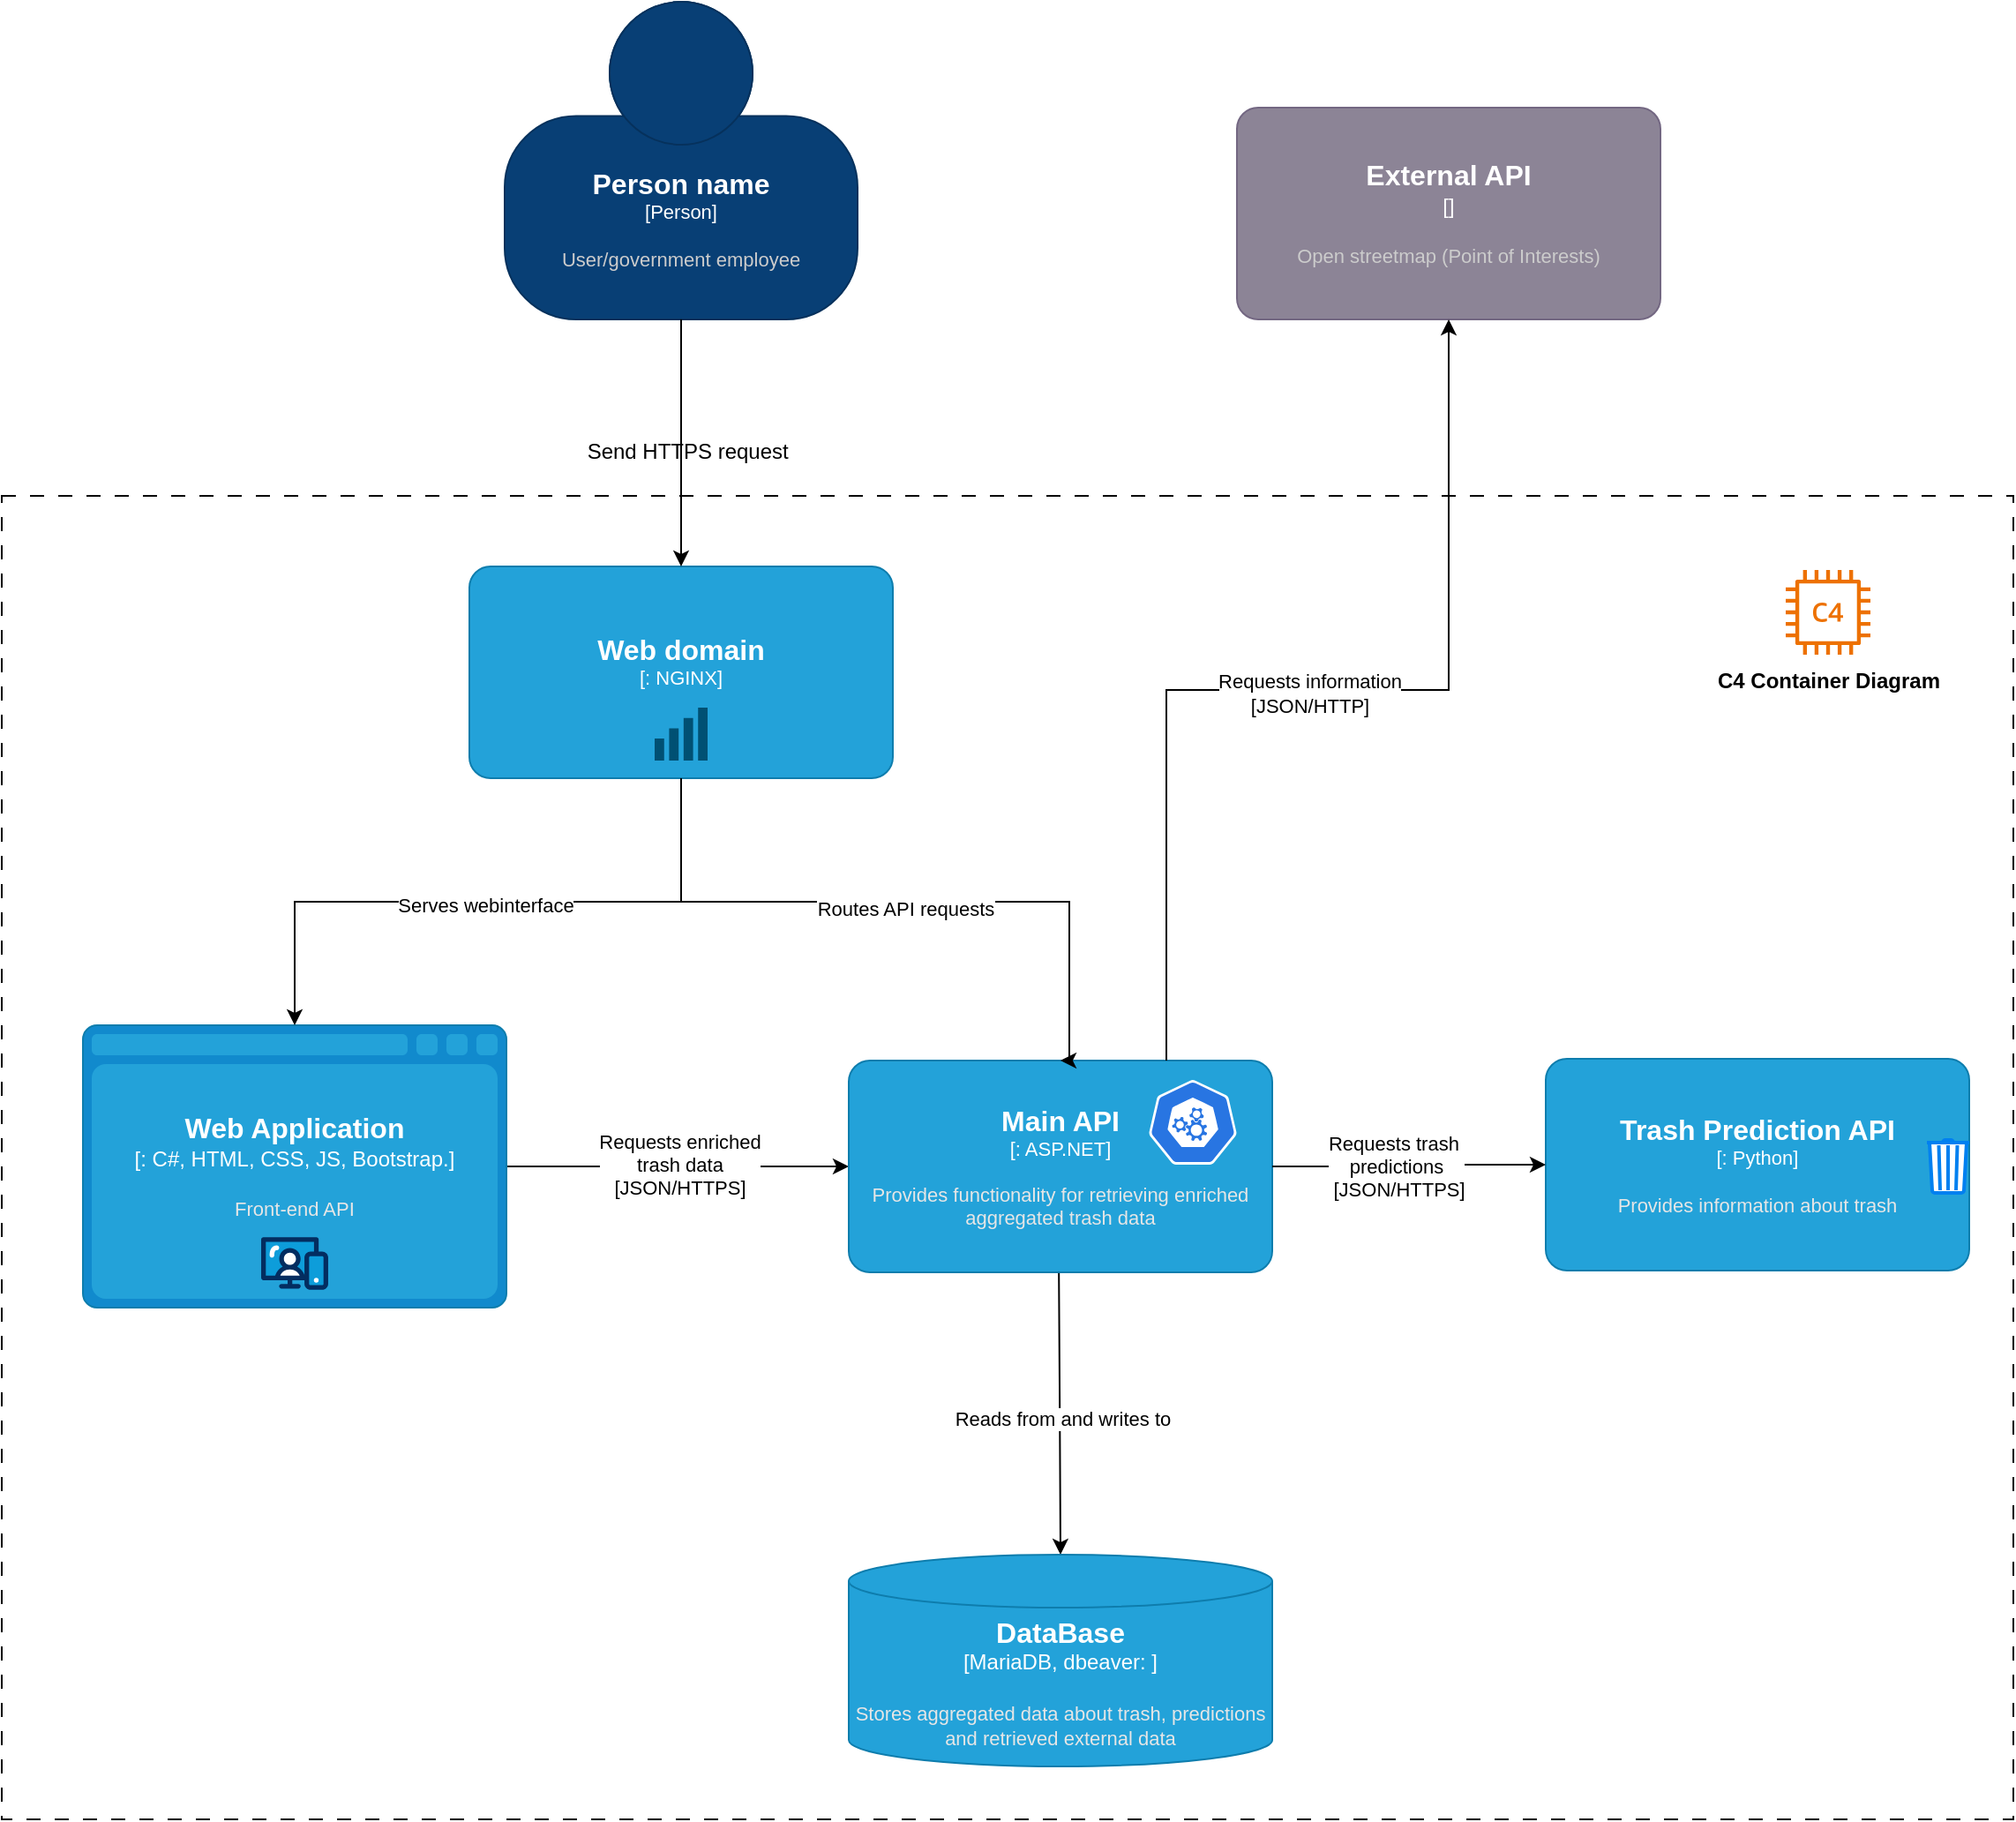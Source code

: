 <mxfile version="27.1.6">
  <diagram name="Page-1" id="V4FvicRhij1-pO2OH8YP">
    <mxGraphModel dx="1762" dy="2151" grid="1" gridSize="10" guides="1" tooltips="1" connect="1" arrows="1" fold="1" page="1" pageScale="1" pageWidth="850" pageHeight="1100" math="0" shadow="0">
      <root>
        <mxCell id="0" />
        <mxCell id="1" parent="0" />
        <mxCell id="jledwB2ISNeKFylCGsod-18" value="" style="rounded=0;whiteSpace=wrap;html=1;fillColor=none;dashed=1;dashPattern=8 8;" vertex="1" parent="1">
          <mxGeometry x="160" y="-100" width="1140" height="750" as="geometry" />
        </mxCell>
        <mxCell id="ICoOU7MR-gOJ2iAEy0b7-48" style="edgeStyle=orthogonalEdgeStyle;rounded=0;orthogonalLoop=1;jettySize=auto;html=1;exitX=0.5;exitY=1;exitDx=0;exitDy=0;entryX=0.5;entryY=0;entryDx=0;entryDy=0;entryPerimeter=0;" parent="1" target="jledwB2ISNeKFylCGsod-2" edge="1">
          <mxGeometry relative="1" as="geometry">
            <mxPoint x="759.09" y="340" as="sourcePoint" />
            <mxPoint x="759.09" y="460" as="targetPoint" />
          </mxGeometry>
        </mxCell>
        <mxCell id="ICoOU7MR-gOJ2iAEy0b7-51" value="Reads from and writes to" style="edgeLabel;html=1;align=center;verticalAlign=middle;resizable=0;points=[];" parent="ICoOU7MR-gOJ2iAEy0b7-48" vertex="1" connectable="0">
          <mxGeometry x="0.041" y="1" relative="1" as="geometry">
            <mxPoint as="offset" />
          </mxGeometry>
        </mxCell>
        <mxCell id="YvJ_l7n9ua8n8SxFQOXE-1" value="" style="sketch=0;outlineConnect=0;fontColor=#232F3E;gradientColor=none;fillColor=#ED7100;strokeColor=none;dashed=0;verticalLabelPosition=bottom;verticalAlign=top;align=center;html=1;fontSize=12;fontStyle=0;aspect=fixed;pointerEvents=1;shape=mxgraph.aws4.c4_instance;" parent="1" vertex="1">
          <mxGeometry x="1171" y="-58" width="48" height="48" as="geometry" />
        </mxCell>
        <mxCell id="YvJ_l7n9ua8n8SxFQOXE-2" value="&lt;b&gt;C4 Container Diagram&lt;/b&gt;" style="text;html=1;align=center;verticalAlign=middle;resizable=0;points=[];autosize=1;strokeColor=none;fillColor=none;" parent="1" vertex="1">
          <mxGeometry x="1120" y="-10" width="150" height="30" as="geometry" />
        </mxCell>
        <object placeholders="1" c4Name="Person name" c4Type="Person" c4Description="User/government employee" label="&lt;font style=&quot;font-size: 16px&quot;&gt;&lt;b&gt;%c4Name%&lt;/b&gt;&lt;/font&gt;&lt;div&gt;[%c4Type%]&lt;/div&gt;&lt;br&gt;&lt;div&gt;&lt;font style=&quot;font-size: 11px&quot;&gt;&lt;font color=&quot;#cccccc&quot;&gt;%c4Description%&lt;/font&gt;&lt;/div&gt;" id="YvJ_l7n9ua8n8SxFQOXE-3">
          <mxCell style="html=1;fontSize=11;dashed=0;whiteSpace=wrap;fillColor=#083F75;strokeColor=#06315C;fontColor=#ffffff;shape=mxgraph.c4.person2;align=center;metaEdit=1;points=[[0.5,0,0],[1,0.5,0],[1,0.75,0],[0.75,1,0],[0.5,1,0],[0.25,1,0],[0,0.75,0],[0,0.5,0]];resizable=0;" parent="1" vertex="1">
            <mxGeometry x="445" y="-380" width="200" height="180" as="geometry" />
          </mxCell>
        </object>
        <mxCell id="jledwB2ISNeKFylCGsod-13" style="edgeStyle=orthogonalEdgeStyle;rounded=0;orthogonalLoop=1;jettySize=auto;html=1;exitX=1;exitY=0.5;exitDx=0;exitDy=0;exitPerimeter=0;" edge="1" parent="1" source="YvJ_l7n9ua8n8SxFQOXE-5" target="YvJ_l7n9ua8n8SxFQOXE-14">
          <mxGeometry relative="1" as="geometry" />
        </mxCell>
        <mxCell id="jledwB2ISNeKFylCGsod-14" value="Requests enriched&lt;div&gt;trash data&lt;/div&gt;&lt;div&gt;[JSON/HTTPS]&lt;/div&gt;" style="edgeLabel;html=1;align=center;verticalAlign=middle;resizable=0;points=[];" vertex="1" connectable="0" parent="jledwB2ISNeKFylCGsod-13">
          <mxGeometry x="0.004" y="1" relative="1" as="geometry">
            <mxPoint as="offset" />
          </mxGeometry>
        </mxCell>
        <object placeholders="1" c4Name="Web Application" c4Type="" c4Technology="C#, HTML, CSS, JS, Bootstrap." c4Description="Front-end API" label="&lt;font style=&quot;font-size: 16px&quot;&gt;&lt;b&gt;%c4Name%&lt;/b&gt;&lt;/font&gt;&lt;div&gt;[%c4Type%:&amp;nbsp;%c4Technology%]&lt;/div&gt;&lt;br&gt;&lt;div&gt;&lt;font style=&quot;font-size: 11px&quot;&gt;&lt;font color=&quot;#E6E6E6&quot;&gt;%c4Description%&lt;/font&gt;&lt;/div&gt;" id="YvJ_l7n9ua8n8SxFQOXE-5">
          <mxCell style="shape=mxgraph.c4.webBrowserContainer2;whiteSpace=wrap;html=1;boundedLbl=1;rounded=0;labelBackgroundColor=none;strokeColor=#118ACD;fillColor=#23A2D9;strokeColor=#118ACD;strokeColor2=#0E7DAD;fontSize=12;fontColor=#ffffff;align=center;metaEdit=1;points=[[0.5,0,0],[1,0.25,0],[1,0.5,0],[1,0.75,0],[0.5,1,0],[0,0.75,0],[0,0.5,0],[0,0.25,0]];resizable=0;verticalAlign=middle;" parent="1" vertex="1">
            <mxGeometry x="206" y="200" width="240" height="160" as="geometry" />
          </mxCell>
        </object>
        <mxCell id="ICoOU7MR-gOJ2iAEy0b7-45" value="" style="verticalLabelPosition=bottom;aspect=fixed;html=1;shape=mxgraph.salesforce.web;" parent="1" vertex="1">
          <mxGeometry x="307.01" y="320" width="37.97" height="30" as="geometry" />
        </mxCell>
        <object placeholders="1" c4Name="Web domain" c4Type="" c4Technology="NGINX" c4Description="" label="&lt;font style=&quot;font-size: 16px&quot;&gt;&lt;b&gt;%c4Name%&lt;/b&gt;&lt;/font&gt;&lt;div&gt;[%c4Type%: %c4Technology%]&lt;/div&gt;&lt;br&gt;&lt;div&gt;&lt;font style=&quot;font-size: 11px&quot;&gt;&lt;font color=&quot;#E6E6E6&quot;&gt;%c4Description%&lt;/font&gt;&lt;/div&gt;" id="YvJ_l7n9ua8n8SxFQOXE-9">
          <mxCell style="rounded=1;whiteSpace=wrap;html=1;fontSize=11;labelBackgroundColor=none;fillColor=#23A2D9;fontColor=#ffffff;align=center;arcSize=10;strokeColor=#0E7DAD;metaEdit=1;resizable=0;points=[[0.25,0,0],[0.5,0,0],[0.75,0,0],[1,0.25,0],[1,0.5,0],[1,0.75,0],[0.75,1,0],[0.5,1,0],[0.25,1,0],[0,0.75,0],[0,0.5,0],[0,0.25,0]];" parent="1" vertex="1">
            <mxGeometry x="425" y="-60" width="240" height="120" as="geometry" />
          </mxCell>
        </object>
        <mxCell id="YvJ_l7n9ua8n8SxFQOXE-10" value="Send HTTPS request&amp;nbsp;" style="text;html=1;align=center;verticalAlign=middle;resizable=0;points=[];autosize=1;strokeColor=none;fillColor=none;" parent="1" vertex="1">
          <mxGeometry x="480" y="-140" width="140" height="30" as="geometry" />
        </mxCell>
        <mxCell id="YvJ_l7n9ua8n8SxFQOXE-11" style="edgeStyle=orthogonalEdgeStyle;rounded=0;orthogonalLoop=1;jettySize=auto;html=1;exitX=0.5;exitY=1;exitDx=0;exitDy=0;exitPerimeter=0;entryX=0.5;entryY=0;entryDx=0;entryDy=0;entryPerimeter=0;" parent="1" source="YvJ_l7n9ua8n8SxFQOXE-3" target="YvJ_l7n9ua8n8SxFQOXE-9" edge="1">
          <mxGeometry relative="1" as="geometry" />
        </mxCell>
        <object placeholders="1" c4Name="Main API" c4Type="" c4Technology="ASP.NET" c4Description="Provides functionality for retrieving enriched aggregated trash data" label="&lt;font style=&quot;font-size: 16px&quot;&gt;&lt;b&gt;%c4Name%&lt;/b&gt;&lt;/font&gt;&lt;div&gt;[%c4Type%: %c4Technology%]&lt;/div&gt;&lt;br&gt;&lt;div&gt;&lt;font style=&quot;font-size: 11px&quot;&gt;&lt;font color=&quot;#E6E6E6&quot;&gt;%c4Description%&lt;/font&gt;&lt;/div&gt;" id="YvJ_l7n9ua8n8SxFQOXE-14">
          <mxCell style="rounded=1;whiteSpace=wrap;html=1;fontSize=11;labelBackgroundColor=none;fillColor=#23A2D9;fontColor=#ffffff;align=center;arcSize=10;strokeColor=#0E7DAD;metaEdit=1;resizable=0;points=[[0.25,0,0],[0.5,0,0],[0.75,0,0],[1,0.25,0],[1,0.5,0],[1,0.75,0],[0.75,1,0],[0.5,1,0],[0.25,1,0],[0,0.75,0],[0,0.5,0],[0,0.25,0]];" parent="1" vertex="1">
            <mxGeometry x="640" y="220" width="240" height="120" as="geometry" />
          </mxCell>
        </object>
        <mxCell id="bvNXRp5Z2TwLblXyRqKf-1" value="" style="points=[[0,0.58,0],[0.09,0.58,0],[0.36,0.39,0],[0.64,0.195,0],[0.91,0,0],[1,0,0],[1,0.25,0],[1,0.5,0],[1,0.75,0],[1,1,0],[0,1,0],[0.09,1,0],[0.36,1,0],[0.64,1,0],[0.91,1,0],[0,0.79,0]];verticalLabelPosition=bottom;sketch=0;html=1;verticalAlign=top;aspect=fixed;align=center;pointerEvents=1;shape=mxgraph.cisco19.wifi_indicator;fillColor=#005073;strokeColor=none;" parent="1" vertex="1">
          <mxGeometry x="530" y="20" width="30" height="30" as="geometry" />
        </mxCell>
        <mxCell id="ICoOU7MR-gOJ2iAEy0b7-46" value="" style="aspect=fixed;sketch=0;html=1;dashed=0;whitespace=wrap;verticalLabelPosition=bottom;verticalAlign=top;fillColor=#2875E2;strokeColor=#ffffff;points=[[0.005,0.63,0],[0.1,0.2,0],[0.9,0.2,0],[0.5,0,0],[0.995,0.63,0],[0.72,0.99,0],[0.5,1,0],[0.28,0.99,0]];shape=mxgraph.kubernetes.icon2;prIcon=api" parent="1" vertex="1">
          <mxGeometry x="810" y="231" width="50" height="48" as="geometry" />
        </mxCell>
        <object placeholders="1" c4Name="Trash Prediction API " c4Type="" c4Technology="Python" c4Description="Provides information about trash" label="&lt;font style=&quot;font-size: 16px&quot;&gt;&lt;b&gt;%c4Name%&lt;/b&gt;&lt;/font&gt;&lt;div&gt;[%c4Type%: %c4Technology%]&lt;/div&gt;&lt;br&gt;&lt;div&gt;&lt;font style=&quot;font-size: 11px&quot;&gt;&lt;font color=&quot;#E6E6E6&quot;&gt;%c4Description%&lt;/font&gt;&lt;/div&gt;" id="jledwB2ISNeKFylCGsod-1">
          <mxCell style="rounded=1;whiteSpace=wrap;html=1;fontSize=11;labelBackgroundColor=none;fillColor=#23A2D9;fontColor=#ffffff;align=center;arcSize=10;strokeColor=#0E7DAD;metaEdit=1;resizable=0;points=[[0.25,0,0],[0.5,0,0],[0.75,0,0],[1,0.25,0],[1,0.5,0],[1,0.75,0],[0.75,1,0],[0.5,1,0],[0.25,1,0],[0,0.75,0],[0,0.5,0],[0,0.25,0]];" vertex="1" parent="1">
            <mxGeometry x="1035" y="219" width="240" height="120" as="geometry" />
          </mxCell>
        </object>
        <mxCell id="ICoOU7MR-gOJ2iAEy0b7-47" value="" style="html=1;verticalLabelPosition=bottom;align=center;labelBackgroundColor=#ffffff;verticalAlign=top;strokeWidth=2;strokeColor=#0080F0;shadow=0;dashed=0;shape=mxgraph.ios7.icons.trashcan;" parent="1" vertex="1">
          <mxGeometry x="1251" y="265" width="24" height="30" as="geometry" />
        </mxCell>
        <object placeholders="1" c4Name="DataBase" c4Type="MariaDB, dbeaver" c4Technology="" c4Description="Stores aggregated data about trash, predictions and retrieved external data" label="&lt;font style=&quot;font-size: 16px&quot;&gt;&lt;b&gt;%c4Name%&lt;/b&gt;&lt;/font&gt;&lt;div&gt;[%c4Type%:&amp;nbsp;%c4Technology%]&lt;/div&gt;&lt;br&gt;&lt;div&gt;&lt;font style=&quot;font-size: 11px&quot;&gt;&lt;font color=&quot;#E6E6E6&quot;&gt;%c4Description%&lt;/font&gt;&lt;/div&gt;" id="jledwB2ISNeKFylCGsod-2">
          <mxCell style="shape=cylinder3;size=15;whiteSpace=wrap;html=1;boundedLbl=1;rounded=0;labelBackgroundColor=none;fillColor=#23A2D9;fontSize=12;fontColor=#ffffff;align=center;strokeColor=#0E7DAD;metaEdit=1;points=[[0.5,0,0],[1,0.25,0],[1,0.5,0],[1,0.75,0],[0.5,1,0],[0,0.75,0],[0,0.5,0],[0,0.25,0]];resizable=0;" vertex="1" parent="1">
            <mxGeometry x="640" y="500" width="240" height="120" as="geometry" />
          </mxCell>
        </object>
        <mxCell id="jledwB2ISNeKFylCGsod-4" style="edgeStyle=orthogonalEdgeStyle;rounded=0;orthogonalLoop=1;jettySize=auto;html=1;exitX=0.5;exitY=1;exitDx=0;exitDy=0;exitPerimeter=0;entryX=0.5;entryY=0;entryDx=0;entryDy=0;entryPerimeter=0;" edge="1" parent="1" source="YvJ_l7n9ua8n8SxFQOXE-9" target="YvJ_l7n9ua8n8SxFQOXE-5">
          <mxGeometry relative="1" as="geometry" />
        </mxCell>
        <mxCell id="jledwB2ISNeKFylCGsod-7" value="Serves webinterface" style="edgeLabel;html=1;align=center;verticalAlign=middle;resizable=0;points=[];" vertex="1" connectable="0" parent="jledwB2ISNeKFylCGsod-4">
          <mxGeometry x="0.01" y="2" relative="1" as="geometry">
            <mxPoint as="offset" />
          </mxGeometry>
        </mxCell>
        <mxCell id="jledwB2ISNeKFylCGsod-5" style="edgeStyle=orthogonalEdgeStyle;rounded=0;orthogonalLoop=1;jettySize=auto;html=1;exitX=0.5;exitY=1;exitDx=0;exitDy=0;exitPerimeter=0;entryX=0.5;entryY=0;entryDx=0;entryDy=0;entryPerimeter=0;" edge="1" parent="1" source="YvJ_l7n9ua8n8SxFQOXE-9" target="YvJ_l7n9ua8n8SxFQOXE-14">
          <mxGeometry relative="1" as="geometry">
            <Array as="points">
              <mxPoint x="545" y="130" />
              <mxPoint x="765" y="130" />
            </Array>
          </mxGeometry>
        </mxCell>
        <mxCell id="jledwB2ISNeKFylCGsod-6" value="Routes API requests" style="edgeLabel;html=1;align=center;verticalAlign=middle;resizable=0;points=[];" vertex="1" connectable="0" parent="jledwB2ISNeKFylCGsod-5">
          <mxGeometry x="0.018" y="-4" relative="1" as="geometry">
            <mxPoint x="1" as="offset" />
          </mxGeometry>
        </mxCell>
        <mxCell id="jledwB2ISNeKFylCGsod-10" style="edgeStyle=orthogonalEdgeStyle;rounded=0;orthogonalLoop=1;jettySize=auto;html=1;exitX=1;exitY=0.5;exitDx=0;exitDy=0;exitPerimeter=0;entryX=0;entryY=0.5;entryDx=0;entryDy=0;entryPerimeter=0;" edge="1" parent="1" source="YvJ_l7n9ua8n8SxFQOXE-14" target="jledwB2ISNeKFylCGsod-1">
          <mxGeometry relative="1" as="geometry" />
        </mxCell>
        <mxCell id="jledwB2ISNeKFylCGsod-11" value="Requests trash&amp;nbsp;&lt;div&gt;predictions&lt;/div&gt;&lt;div&gt;&amp;nbsp;[JSON/HTTPS]&lt;/div&gt;" style="edgeLabel;html=1;align=center;verticalAlign=middle;resizable=0;points=[];" vertex="1" connectable="0" parent="jledwB2ISNeKFylCGsod-10">
          <mxGeometry x="-0.106" relative="1" as="geometry">
            <mxPoint as="offset" />
          </mxGeometry>
        </mxCell>
        <object placeholders="1" c4Name="External API" c4Type="" c4Description="Open streetmap (Point of Interests)" label="&lt;font style=&quot;font-size: 16px&quot;&gt;&lt;b&gt;%c4Name%&lt;/b&gt;&lt;/font&gt;&lt;div&gt;[%c4Type%]&lt;/div&gt;&lt;br&gt;&lt;div&gt;&lt;font style=&quot;font-size: 11px&quot;&gt;&lt;font color=&quot;#cccccc&quot;&gt;%c4Description%&lt;/font&gt;&lt;/div&gt;" id="jledwB2ISNeKFylCGsod-15">
          <mxCell style="rounded=1;whiteSpace=wrap;html=1;labelBackgroundColor=none;fillColor=#8C8496;fontColor=#ffffff;align=center;arcSize=10;strokeColor=#736782;metaEdit=1;resizable=0;points=[[0.25,0,0],[0.5,0,0],[0.75,0,0],[1,0.25,0],[1,0.5,0],[1,0.75,0],[0.75,1,0],[0.5,1,0],[0.25,1,0],[0,0.75,0],[0,0.5,0],[0,0.25,0]];" vertex="1" parent="1">
            <mxGeometry x="860" y="-320" width="240" height="120" as="geometry" />
          </mxCell>
        </object>
        <mxCell id="jledwB2ISNeKFylCGsod-16" style="edgeStyle=orthogonalEdgeStyle;rounded=0;orthogonalLoop=1;jettySize=auto;html=1;exitX=0.75;exitY=0;exitDx=0;exitDy=0;exitPerimeter=0;entryX=0.5;entryY=1;entryDx=0;entryDy=0;entryPerimeter=0;" edge="1" parent="1" source="YvJ_l7n9ua8n8SxFQOXE-14" target="jledwB2ISNeKFylCGsod-15">
          <mxGeometry relative="1" as="geometry" />
        </mxCell>
        <mxCell id="jledwB2ISNeKFylCGsod-17" value="Requests information&lt;div&gt;[JSON/HTTP]&lt;/div&gt;" style="edgeLabel;html=1;align=center;verticalAlign=middle;resizable=0;points=[];" vertex="1" connectable="0" parent="jledwB2ISNeKFylCGsod-16">
          <mxGeometry x="0.003" y="-2" relative="1" as="geometry">
            <mxPoint as="offset" />
          </mxGeometry>
        </mxCell>
      </root>
    </mxGraphModel>
  </diagram>
</mxfile>
